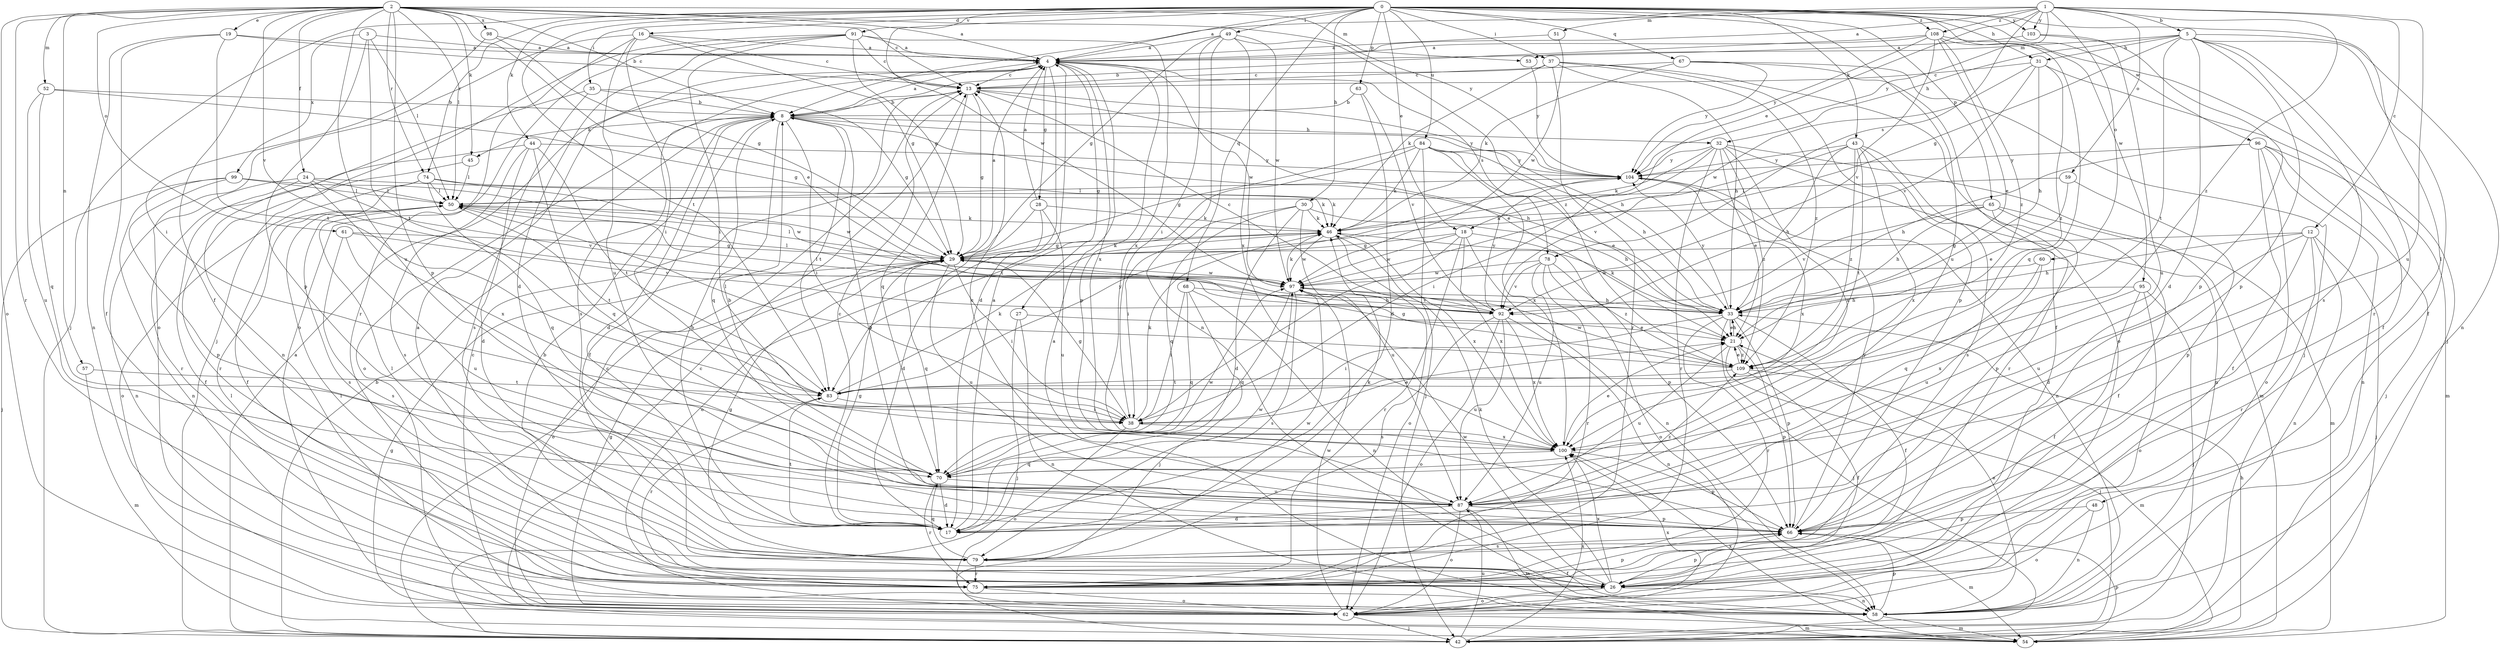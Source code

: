 strict digraph  {
0;
1;
2;
3;
4;
5;
8;
12;
13;
16;
17;
18;
19;
21;
24;
26;
27;
28;
29;
30;
31;
32;
33;
35;
37;
38;
42;
43;
44;
45;
46;
48;
49;
50;
51;
52;
53;
54;
57;
58;
59;
60;
61;
62;
63;
65;
66;
67;
68;
70;
74;
75;
78;
79;
83;
84;
87;
91;
92;
95;
96;
97;
98;
99;
100;
103;
104;
108;
109;
0 -> 4  [label=a];
0 -> 16  [label=d];
0 -> 18  [label=e];
0 -> 30  [label=h];
0 -> 31  [label=h];
0 -> 35  [label=i];
0 -> 37  [label=i];
0 -> 42  [label=j];
0 -> 43  [label=k];
0 -> 44  [label=k];
0 -> 48  [label=l];
0 -> 49  [label=l];
0 -> 63  [label=p];
0 -> 65  [label=p];
0 -> 67  [label=q];
0 -> 68  [label=q];
0 -> 74  [label=r];
0 -> 83  [label=t];
0 -> 84  [label=u];
0 -> 87  [label=u];
0 -> 91  [label=v];
0 -> 95  [label=w];
0 -> 96  [label=w];
0 -> 97  [label=w];
0 -> 103  [label=y];
0 -> 108  [label=z];
1 -> 4  [label=a];
1 -> 5  [label=b];
1 -> 8  [label=b];
1 -> 12  [label=c];
1 -> 18  [label=e];
1 -> 51  [label=m];
1 -> 59  [label=o];
1 -> 60  [label=o];
1 -> 78  [label=s];
1 -> 87  [label=u];
1 -> 103  [label=y];
1 -> 104  [label=y];
1 -> 108  [label=z];
1 -> 109  [label=z];
2 -> 4  [label=a];
2 -> 8  [label=b];
2 -> 13  [label=c];
2 -> 19  [label=e];
2 -> 21  [label=e];
2 -> 24  [label=f];
2 -> 26  [label=f];
2 -> 45  [label=k];
2 -> 50  [label=l];
2 -> 52  [label=m];
2 -> 53  [label=m];
2 -> 57  [label=n];
2 -> 61  [label=o];
2 -> 62  [label=o];
2 -> 66  [label=p];
2 -> 74  [label=r];
2 -> 75  [label=r];
2 -> 87  [label=u];
2 -> 92  [label=v];
2 -> 98  [label=x];
2 -> 104  [label=y];
3 -> 4  [label=a];
3 -> 50  [label=l];
3 -> 66  [label=p];
3 -> 83  [label=t];
3 -> 99  [label=x];
4 -> 13  [label=c];
4 -> 17  [label=d];
4 -> 27  [label=g];
4 -> 28  [label=g];
4 -> 66  [label=p];
4 -> 78  [label=s];
4 -> 79  [label=s];
4 -> 97  [label=w];
4 -> 100  [label=x];
5 -> 17  [label=d];
5 -> 26  [label=f];
5 -> 29  [label=g];
5 -> 31  [label=h];
5 -> 32  [label=h];
5 -> 53  [label=m];
5 -> 58  [label=n];
5 -> 66  [label=p];
5 -> 75  [label=r];
5 -> 79  [label=s];
5 -> 83  [label=t];
8 -> 4  [label=a];
8 -> 17  [label=d];
8 -> 26  [label=f];
8 -> 32  [label=h];
8 -> 33  [label=h];
8 -> 38  [label=i];
8 -> 45  [label=k];
8 -> 62  [label=o];
8 -> 70  [label=q];
8 -> 83  [label=t];
8 -> 104  [label=y];
12 -> 17  [label=d];
12 -> 29  [label=g];
12 -> 33  [label=h];
12 -> 42  [label=j];
12 -> 58  [label=n];
12 -> 75  [label=r];
12 -> 87  [label=u];
13 -> 8  [label=b];
13 -> 21  [label=e];
13 -> 29  [label=g];
13 -> 33  [label=h];
13 -> 70  [label=q];
16 -> 4  [label=a];
16 -> 13  [label=c];
16 -> 29  [label=g];
16 -> 38  [label=i];
16 -> 62  [label=o];
16 -> 75  [label=r];
16 -> 87  [label=u];
17 -> 4  [label=a];
17 -> 8  [label=b];
17 -> 13  [label=c];
17 -> 29  [label=g];
17 -> 46  [label=k];
17 -> 83  [label=t];
17 -> 97  [label=w];
18 -> 29  [label=g];
18 -> 38  [label=i];
18 -> 58  [label=n];
18 -> 66  [label=p];
18 -> 75  [label=r];
18 -> 97  [label=w];
18 -> 100  [label=x];
19 -> 4  [label=a];
19 -> 13  [label=c];
19 -> 26  [label=f];
19 -> 58  [label=n];
19 -> 83  [label=t];
21 -> 33  [label=h];
21 -> 42  [label=j];
21 -> 66  [label=p];
21 -> 87  [label=u];
21 -> 109  [label=z];
24 -> 26  [label=f];
24 -> 46  [label=k];
24 -> 50  [label=l];
24 -> 58  [label=n];
24 -> 92  [label=v];
24 -> 100  [label=x];
26 -> 8  [label=b];
26 -> 46  [label=k];
26 -> 50  [label=l];
26 -> 58  [label=n];
26 -> 62  [label=o];
26 -> 66  [label=p];
26 -> 97  [label=w];
26 -> 100  [label=x];
27 -> 21  [label=e];
27 -> 42  [label=j];
27 -> 58  [label=n];
28 -> 4  [label=a];
28 -> 17  [label=d];
28 -> 46  [label=k];
28 -> 62  [label=o];
28 -> 87  [label=u];
29 -> 4  [label=a];
29 -> 38  [label=i];
29 -> 46  [label=k];
29 -> 50  [label=l];
29 -> 62  [label=o];
29 -> 70  [label=q];
29 -> 87  [label=u];
29 -> 97  [label=w];
30 -> 17  [label=d];
30 -> 33  [label=h];
30 -> 38  [label=i];
30 -> 46  [label=k];
30 -> 70  [label=q];
30 -> 87  [label=u];
31 -> 13  [label=c];
31 -> 26  [label=f];
31 -> 33  [label=h];
31 -> 92  [label=v];
31 -> 97  [label=w];
31 -> 109  [label=z];
32 -> 21  [label=e];
32 -> 38  [label=i];
32 -> 46  [label=k];
32 -> 54  [label=m];
32 -> 58  [label=n];
32 -> 75  [label=r];
32 -> 100  [label=x];
32 -> 104  [label=y];
32 -> 109  [label=z];
33 -> 21  [label=e];
33 -> 26  [label=f];
33 -> 38  [label=i];
33 -> 42  [label=j];
33 -> 46  [label=k];
33 -> 50  [label=l];
33 -> 66  [label=p];
33 -> 75  [label=r];
33 -> 104  [label=y];
35 -> 8  [label=b];
35 -> 29  [label=g];
35 -> 58  [label=n];
35 -> 79  [label=s];
37 -> 13  [label=c];
37 -> 33  [label=h];
37 -> 46  [label=k];
37 -> 62  [label=o];
37 -> 66  [label=p];
37 -> 75  [label=r];
37 -> 109  [label=z];
38 -> 21  [label=e];
38 -> 29  [label=g];
38 -> 46  [label=k];
38 -> 62  [label=o];
38 -> 100  [label=x];
42 -> 4  [label=a];
42 -> 8  [label=b];
42 -> 13  [label=c];
42 -> 87  [label=u];
42 -> 100  [label=x];
43 -> 33  [label=h];
43 -> 75  [label=r];
43 -> 79  [label=s];
43 -> 83  [label=t];
43 -> 92  [label=v];
43 -> 100  [label=x];
43 -> 104  [label=y];
43 -> 109  [label=z];
44 -> 17  [label=d];
44 -> 70  [label=q];
44 -> 75  [label=r];
44 -> 79  [label=s];
44 -> 83  [label=t];
44 -> 104  [label=y];
45 -> 50  [label=l];
45 -> 75  [label=r];
46 -> 29  [label=g];
46 -> 62  [label=o];
46 -> 97  [label=w];
46 -> 100  [label=x];
48 -> 58  [label=n];
48 -> 62  [label=o];
48 -> 66  [label=p];
49 -> 4  [label=a];
49 -> 29  [label=g];
49 -> 38  [label=i];
49 -> 58  [label=n];
49 -> 97  [label=w];
49 -> 100  [label=x];
49 -> 109  [label=z];
50 -> 46  [label=k];
50 -> 79  [label=s];
50 -> 83  [label=t];
51 -> 4  [label=a];
51 -> 97  [label=w];
52 -> 8  [label=b];
52 -> 29  [label=g];
52 -> 70  [label=q];
52 -> 87  [label=u];
53 -> 104  [label=y];
54 -> 13  [label=c];
54 -> 29  [label=g];
54 -> 33  [label=h];
54 -> 66  [label=p];
54 -> 100  [label=x];
57 -> 54  [label=m];
57 -> 83  [label=t];
58 -> 4  [label=a];
58 -> 21  [label=e];
58 -> 54  [label=m];
58 -> 66  [label=p];
59 -> 21  [label=e];
59 -> 50  [label=l];
59 -> 66  [label=p];
60 -> 70  [label=q];
60 -> 87  [label=u];
60 -> 97  [label=w];
61 -> 29  [label=g];
61 -> 79  [label=s];
61 -> 87  [label=u];
61 -> 92  [label=v];
62 -> 13  [label=c];
62 -> 29  [label=g];
62 -> 42  [label=j];
62 -> 54  [label=m];
62 -> 97  [label=w];
62 -> 100  [label=x];
63 -> 8  [label=b];
63 -> 17  [label=d];
63 -> 92  [label=v];
65 -> 26  [label=f];
65 -> 33  [label=h];
65 -> 46  [label=k];
65 -> 54  [label=m];
65 -> 66  [label=p];
65 -> 92  [label=v];
66 -> 8  [label=b];
66 -> 50  [label=l];
66 -> 54  [label=m];
66 -> 79  [label=s];
66 -> 104  [label=y];
67 -> 13  [label=c];
67 -> 26  [label=f];
67 -> 42  [label=j];
67 -> 46  [label=k];
67 -> 104  [label=y];
68 -> 33  [label=h];
68 -> 38  [label=i];
68 -> 42  [label=j];
68 -> 58  [label=n];
68 -> 70  [label=q];
70 -> 8  [label=b];
70 -> 17  [label=d];
70 -> 75  [label=r];
70 -> 87  [label=u];
70 -> 97  [label=w];
74 -> 26  [label=f];
74 -> 46  [label=k];
74 -> 50  [label=l];
74 -> 62  [label=o];
74 -> 70  [label=q];
74 -> 97  [label=w];
75 -> 4  [label=a];
75 -> 50  [label=l];
75 -> 62  [label=o];
75 -> 66  [label=p];
78 -> 62  [label=o];
78 -> 75  [label=r];
78 -> 87  [label=u];
78 -> 92  [label=v];
78 -> 97  [label=w];
78 -> 109  [label=z];
79 -> 26  [label=f];
79 -> 29  [label=g];
79 -> 70  [label=q];
79 -> 75  [label=r];
79 -> 97  [label=w];
83 -> 38  [label=i];
83 -> 46  [label=k];
83 -> 75  [label=r];
83 -> 104  [label=y];
84 -> 21  [label=e];
84 -> 29  [label=g];
84 -> 33  [label=h];
84 -> 42  [label=j];
84 -> 46  [label=k];
84 -> 83  [label=t];
84 -> 100  [label=x];
84 -> 104  [label=y];
87 -> 13  [label=c];
87 -> 17  [label=d];
87 -> 54  [label=m];
87 -> 62  [label=o];
87 -> 66  [label=p];
87 -> 109  [label=z];
91 -> 4  [label=a];
91 -> 13  [label=c];
91 -> 17  [label=d];
91 -> 29  [label=g];
91 -> 38  [label=i];
91 -> 42  [label=j];
91 -> 62  [label=o];
91 -> 100  [label=x];
92 -> 13  [label=c];
92 -> 58  [label=n];
92 -> 62  [label=o];
92 -> 79  [label=s];
92 -> 87  [label=u];
92 -> 100  [label=x];
92 -> 104  [label=y];
95 -> 26  [label=f];
95 -> 33  [label=h];
95 -> 42  [label=j];
95 -> 62  [label=o];
95 -> 100  [label=x];
96 -> 26  [label=f];
96 -> 33  [label=h];
96 -> 42  [label=j];
96 -> 54  [label=m];
96 -> 58  [label=n];
96 -> 62  [label=o];
96 -> 104  [label=y];
97 -> 33  [label=h];
97 -> 46  [label=k];
97 -> 50  [label=l];
97 -> 70  [label=q];
97 -> 79  [label=s];
97 -> 92  [label=v];
98 -> 4  [label=a];
98 -> 29  [label=g];
98 -> 38  [label=i];
99 -> 42  [label=j];
99 -> 50  [label=l];
99 -> 58  [label=n];
99 -> 66  [label=p];
99 -> 97  [label=w];
100 -> 21  [label=e];
100 -> 66  [label=p];
100 -> 70  [label=q];
103 -> 4  [label=a];
103 -> 66  [label=p];
103 -> 87  [label=u];
104 -> 50  [label=l];
104 -> 58  [label=n];
104 -> 100  [label=x];
108 -> 4  [label=a];
108 -> 8  [label=b];
108 -> 21  [label=e];
108 -> 42  [label=j];
108 -> 70  [label=q];
108 -> 92  [label=v];
108 -> 104  [label=y];
108 -> 109  [label=z];
109 -> 21  [label=e];
109 -> 26  [label=f];
109 -> 29  [label=g];
109 -> 50  [label=l];
109 -> 54  [label=m];
109 -> 83  [label=t];
109 -> 97  [label=w];
}
